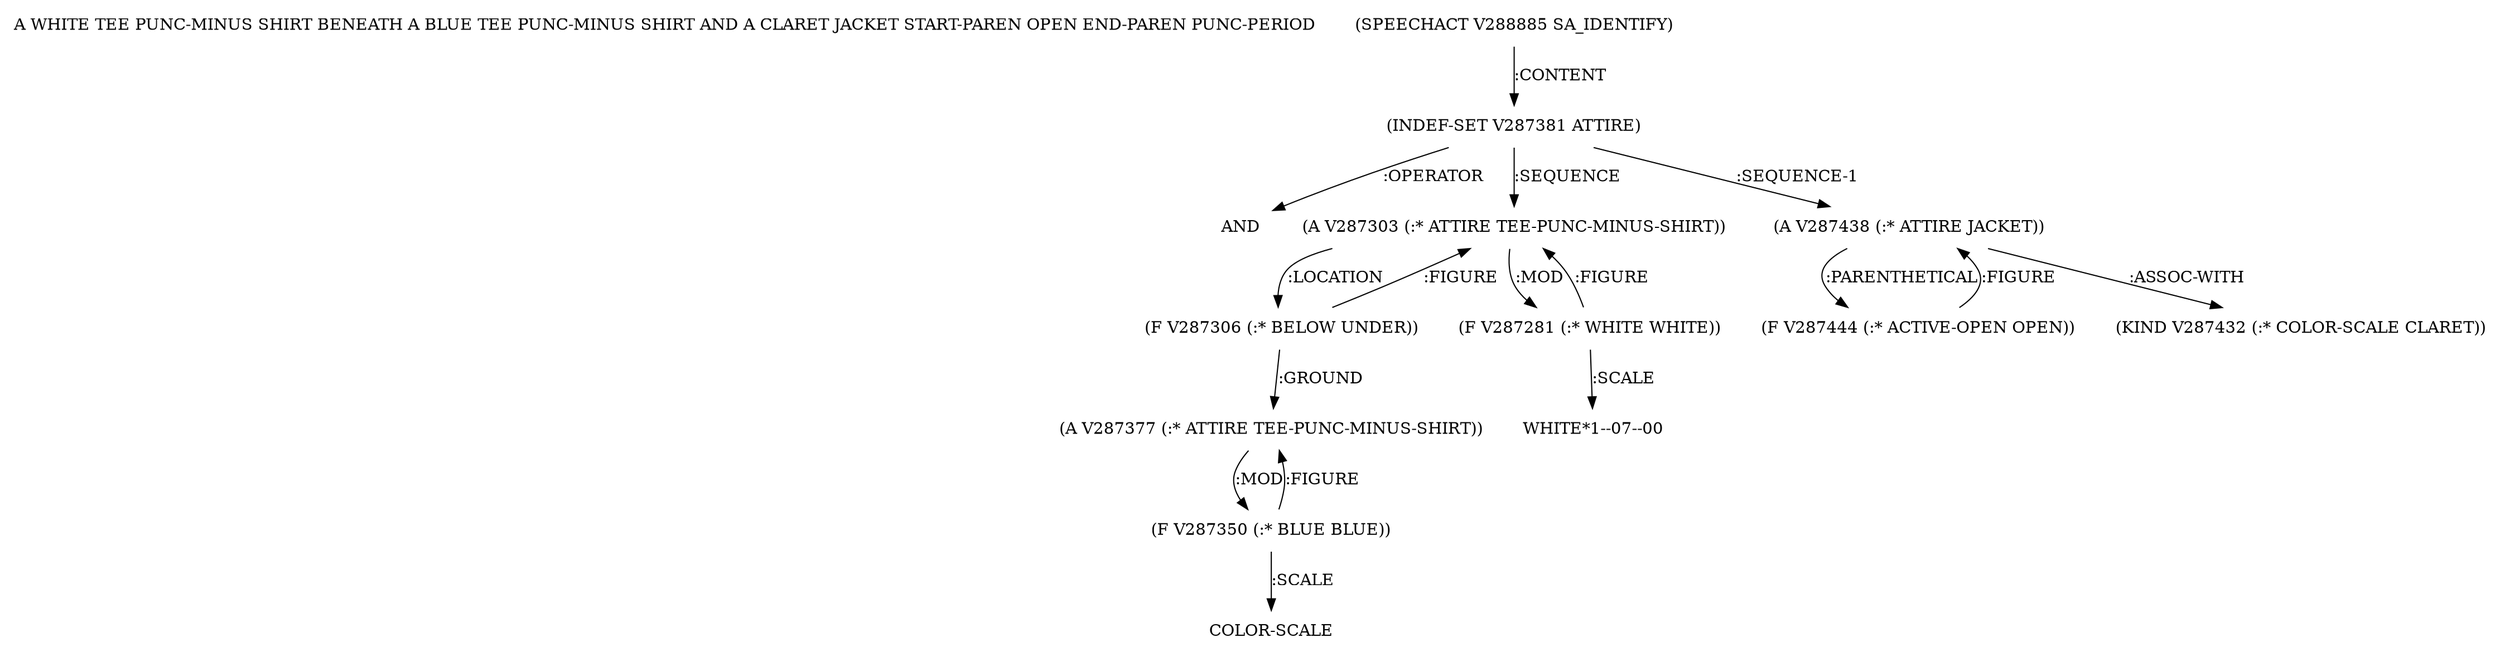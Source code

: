 digraph Terms {
  node [shape=none]
  "A WHITE TEE PUNC-MINUS SHIRT BENEATH A BLUE TEE PUNC-MINUS SHIRT AND A CLARET JACKET START-PAREN OPEN END-PAREN PUNC-PERIOD"
  "V288885" [label="(SPEECHACT V288885 SA_IDENTIFY)"]
  "V288885" -> "V287381" [label=":CONTENT"]
  "V287381" [label="(INDEF-SET V287381 ATTIRE)"]
  "V287381" -> "NT291774" [label=":OPERATOR"]
  "NT291774" [label="AND"]
  "V287381" -> "V287303" [label=":SEQUENCE"]
  "V287381" -> "V287438" [label=":SEQUENCE-1"]
  "V287303" [label="(A V287303 (:* ATTIRE TEE-PUNC-MINUS-SHIRT))"]
  "V287303" -> "V287306" [label=":LOCATION"]
  "V287303" -> "V287281" [label=":MOD"]
  "V287281" [label="(F V287281 (:* WHITE WHITE))"]
  "V287281" -> "V287303" [label=":FIGURE"]
  "V287281" -> "NT291775" [label=":SCALE"]
  "NT291775" [label="WHITE*1--07--00"]
  "V287306" [label="(F V287306 (:* BELOW UNDER))"]
  "V287306" -> "V287377" [label=":GROUND"]
  "V287306" -> "V287303" [label=":FIGURE"]
  "V287377" [label="(A V287377 (:* ATTIRE TEE-PUNC-MINUS-SHIRT))"]
  "V287377" -> "V287350" [label=":MOD"]
  "V287350" [label="(F V287350 (:* BLUE BLUE))"]
  "V287350" -> "V287377" [label=":FIGURE"]
  "V287350" -> "NT291776" [label=":SCALE"]
  "NT291776" [label="COLOR-SCALE"]
  "V287438" [label="(A V287438 (:* ATTIRE JACKET))"]
  "V287438" -> "V287444" [label=":PARENTHETICAL"]
  "V287438" -> "V287432" [label=":ASSOC-WITH"]
  "V287432" [label="(KIND V287432 (:* COLOR-SCALE CLARET))"]
  "V287444" [label="(F V287444 (:* ACTIVE-OPEN OPEN))"]
  "V287444" -> "V287438" [label=":FIGURE"]
}
